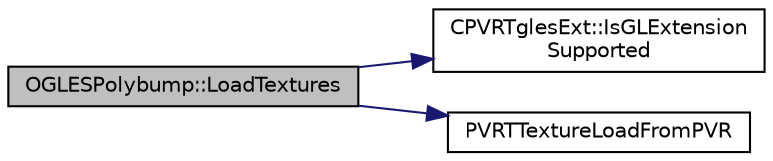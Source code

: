 digraph "OGLESPolybump::LoadTextures"
{
  edge [fontname="Helvetica",fontsize="10",labelfontname="Helvetica",labelfontsize="10"];
  node [fontname="Helvetica",fontsize="10",shape=record];
  rankdir="LR";
  Node1 [label="OGLESPolybump::LoadTextures",height=0.2,width=0.4,color="black", fillcolor="grey75", style="filled", fontcolor="black"];
  Node1 -> Node2 [color="midnightblue",fontsize="10",style="solid",fontname="Helvetica"];
  Node2 [label="CPVRTglesExt::IsGLExtension\lSupported",height=0.2,width=0.4,color="black", fillcolor="white", style="filled",URL="$class_c_p_v_r_tgles_ext.html#adc911195e9221d8d8e9e023a0cf44611",tooltip="Queries for support of an extension. "];
  Node1 -> Node3 [color="midnightblue",fontsize="10",style="solid",fontname="Helvetica"];
  Node3 [label="PVRTTextureLoadFromPVR",height=0.2,width=0.4,color="black", fillcolor="white", style="filled",URL="$group___a_p_i___o_g_l_e_s.html#ga6eecac4c871ba7ccdd0ef4b057a7d596",tooltip="Allows textures to be stored in binary PVR files and loaded in. Can load parts of a mipmaped texture ..."];
}
